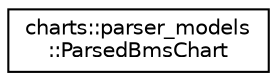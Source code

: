 digraph "Graphical Class Hierarchy"
{
 // LATEX_PDF_SIZE
  edge [fontname="Helvetica",fontsize="10",labelfontname="Helvetica",labelfontsize="10"];
  node [fontname="Helvetica",fontsize="10",shape=record];
  rankdir="LR";
  Node0 [label="charts::parser_models\l::ParsedBmsChart",height=0.2,width=0.4,color="black", fillcolor="white", style="filled",URL="$structcharts_1_1parser__models_1_1ParsedBmsChart.html",tooltip="Be-Music Source chart."];
}
